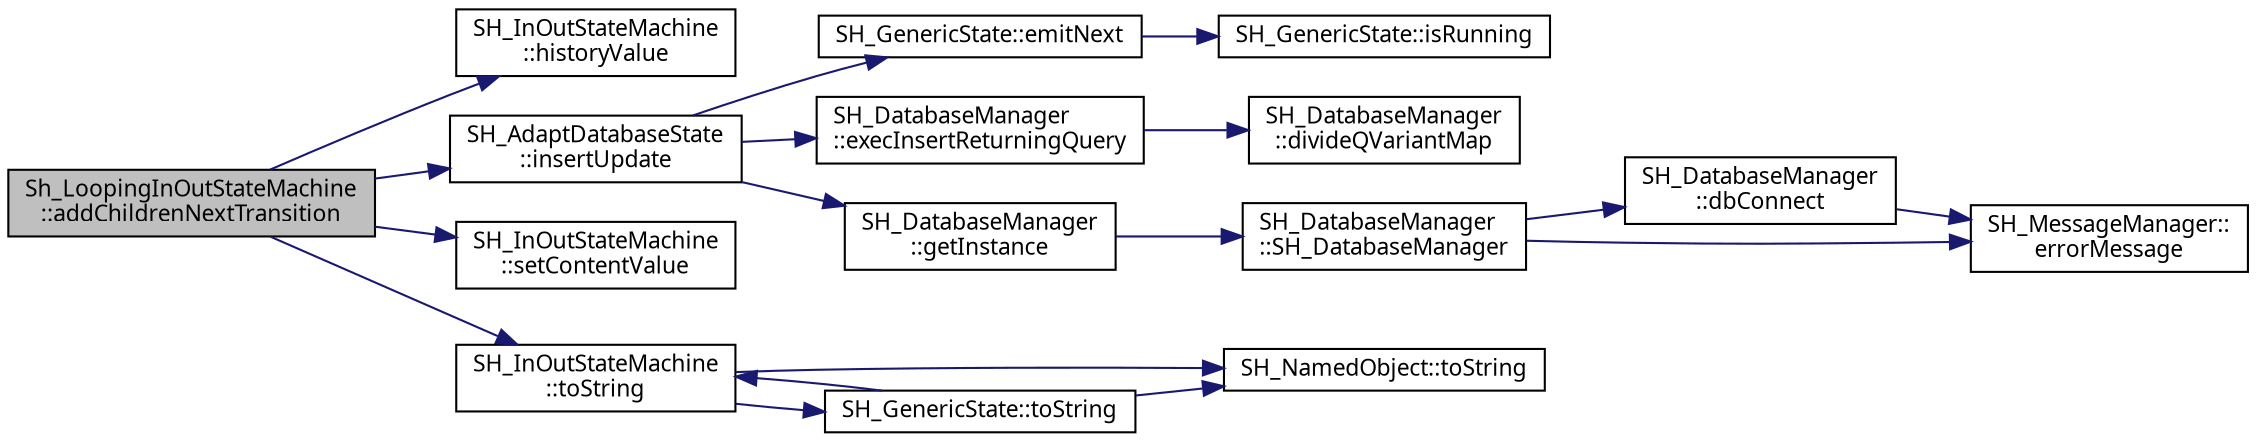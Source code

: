 digraph "Sh_LoopingInOutStateMachine::addChildrenNextTransition"
{
 // INTERACTIVE_SVG=YES
  bgcolor="transparent";
  edge [fontname="Verdana",fontsize="11",labelfontname="Verdana",labelfontsize="11"];
  node [fontname="Verdana",fontsize="11",shape=record];
  rankdir="LR";
  Node1 [label="Sh_LoopingInOutStateMachine\l::addChildrenNextTransition",height=0.2,width=0.4,color="black", fillcolor="grey75", style="filled" fontcolor="black"];
  Node1 -> Node2 [color="midnightblue",fontsize="11",style="solid",fontname="Verdana"];
  Node2 [label="SH_InOutStateMachine\l::historyValue",height=0.2,width=0.4,color="black",URL="$classSH__InOutStateMachine.html#af71bfdb3b59b7bf2763588b513b4205f"];
  Node1 -> Node3 [color="midnightblue",fontsize="11",style="solid",fontname="Verdana"];
  Node3 [label="SH_AdaptDatabaseState\l::insertUpdate",height=0.2,width=0.4,color="black",URL="$classSH__AdaptDatabaseState.html#a037db544ea05f42d21fcbdda758839fe",tooltip="Enregistre dans la base de données les valeurs données. "];
  Node3 -> Node4 [color="midnightblue",fontsize="11",style="solid",fontname="Verdana"];
  Node4 [label="SH_GenericState::emitNext",height=0.2,width=0.4,color="black",URL="$classSH__GenericState.html#a01d7bba4ebc25c3779fdc50f2ce38e9e"];
  Node4 -> Node5 [color="midnightblue",fontsize="11",style="solid",fontname="Verdana"];
  Node5 [label="SH_GenericState::isRunning",height=0.2,width=0.4,color="black",URL="$classSH__GenericState.html#a5f731810dad0cacd28828ccbf1539e4e"];
  Node3 -> Node6 [color="midnightblue",fontsize="11",style="solid",fontname="Verdana"];
  Node6 [label="SH_DatabaseManager\l::execInsertReturningQuery",height=0.2,width=0.4,color="black",URL="$classSH__DatabaseManager.html#a55268fae16792142072af49238f7bb94"];
  Node6 -> Node7 [color="midnightblue",fontsize="11",style="solid",fontname="Verdana"];
  Node7 [label="SH_DatabaseManager\l::divideQVariantMap",height=0.2,width=0.4,color="black",URL="$classSH__DatabaseManager.html#a4562e0c0027c0adbba645edc433f7fd1"];
  Node3 -> Node8 [color="midnightblue",fontsize="11",style="solid",fontname="Verdana"];
  Node8 [label="SH_DatabaseManager\l::getInstance",height=0.2,width=0.4,color="black",URL="$classSH__DatabaseManager.html#a31198eb4de0f8b18e3fa0eed09f24d19"];
  Node8 -> Node9 [color="midnightblue",fontsize="11",style="solid",fontname="Verdana"];
  Node9 [label="SH_DatabaseManager\l::SH_DatabaseManager",height=0.2,width=0.4,color="black",URL="$classSH__DatabaseManager.html#a7b5d0e372c153eb59cdab98588994904"];
  Node9 -> Node10 [color="midnightblue",fontsize="11",style="solid",fontname="Verdana"];
  Node10 [label="SH_DatabaseManager\l::dbConnect",height=0.2,width=0.4,color="black",URL="$classSH__DatabaseManager.html#ab634ce39ef483e7ad2fe08d4b8ba74f7"];
  Node10 -> Node11 [color="midnightblue",fontsize="11",style="solid",fontname="Verdana"];
  Node11 [label="SH_MessageManager::\lerrorMessage",height=0.2,width=0.4,color="black",URL="$classSH__MessageManager.html#a0cb4f06cf67539457482ba1c8544eb06"];
  Node9 -> Node11 [color="midnightblue",fontsize="11",style="solid",fontname="Verdana"];
  Node1 -> Node12 [color="midnightblue",fontsize="11",style="solid",fontname="Verdana"];
  Node12 [label="SH_InOutStateMachine\l::setContentValue",height=0.2,width=0.4,color="black",URL="$classSH__InOutStateMachine.html#a9ab1534306b2bdb62743d4bcefe40c17"];
  Node1 -> Node13 [color="midnightblue",fontsize="11",style="solid",fontname="Verdana"];
  Node13 [label="SH_InOutStateMachine\l::toString",height=0.2,width=0.4,color="black",URL="$classSH__InOutStateMachine.html#abfd2be3aa5860e0e92a1a6d30f8e36ce"];
  Node13 -> Node14 [color="midnightblue",fontsize="11",style="solid",fontname="Verdana"];
  Node14 [label="SH_NamedObject::toString",height=0.2,width=0.4,color="black",URL="$classSH__NamedObject.html#a9f4b19df6a96a17daaf1060b3019ef47"];
  Node13 -> Node15 [color="midnightblue",fontsize="11",style="solid",fontname="Verdana"];
  Node15 [label="SH_GenericState::toString",height=0.2,width=0.4,color="black",URL="$classSH__GenericState.html#a7779babbb40f3f8faa71112204d9804f"];
  Node15 -> Node14 [color="midnightblue",fontsize="11",style="solid",fontname="Verdana"];
  Node15 -> Node13 [color="midnightblue",fontsize="11",style="solid",fontname="Verdana"];
}
